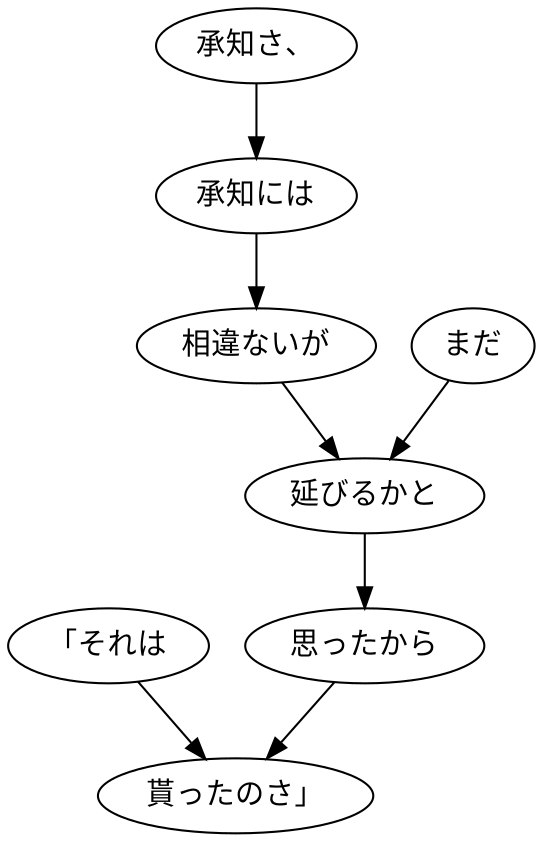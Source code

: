digraph graph2267 {
	node0 [label="「それは"];
	node1 [label="承知さ、"];
	node2 [label="承知には"];
	node3 [label="相違ないが"];
	node4 [label="まだ"];
	node5 [label="延びるかと"];
	node6 [label="思ったから"];
	node7 [label="貰ったのさ」"];
	node0 -> node7;
	node1 -> node2;
	node2 -> node3;
	node3 -> node5;
	node4 -> node5;
	node5 -> node6;
	node6 -> node7;
}
